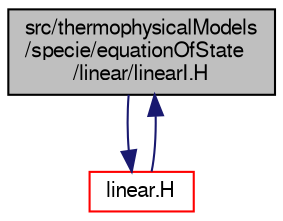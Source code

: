 digraph "src/thermophysicalModels/specie/equationOfState/linear/linearI.H"
{
  bgcolor="transparent";
  edge [fontname="FreeSans",fontsize="10",labelfontname="FreeSans",labelfontsize="10"];
  node [fontname="FreeSans",fontsize="10",shape=record];
  Node0 [label="src/thermophysicalModels\l/specie/equationOfState\l/linear/linearI.H",height=0.2,width=0.4,color="black", fillcolor="grey75", style="filled", fontcolor="black"];
  Node0 -> Node1 [color="midnightblue",fontsize="10",style="solid",fontname="FreeSans"];
  Node1 [label="linear.H",height=0.2,width=0.4,color="red",URL="$a39404.html"];
  Node1 -> Node0 [color="midnightblue",fontsize="10",style="solid",fontname="FreeSans"];
}
